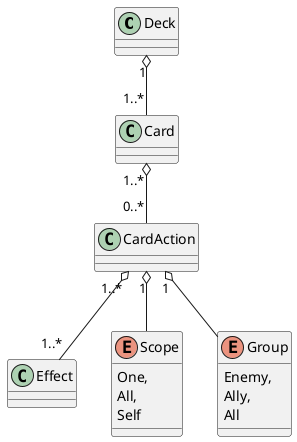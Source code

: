 @startuml

class Deck
class Card
class CardAction
class Effect
enum Scope {
One,
All,
Self
}
enum Group {
Enemy,
Ally,
All
}

CardAction "1" o-- Group
Deck "1" o-- "1..*" Card
Card "1..*" o-- "0..*" CardAction
CardAction "1..*" o-- "1..*" Effect
CardAction "1" o-- Scope

@enduml